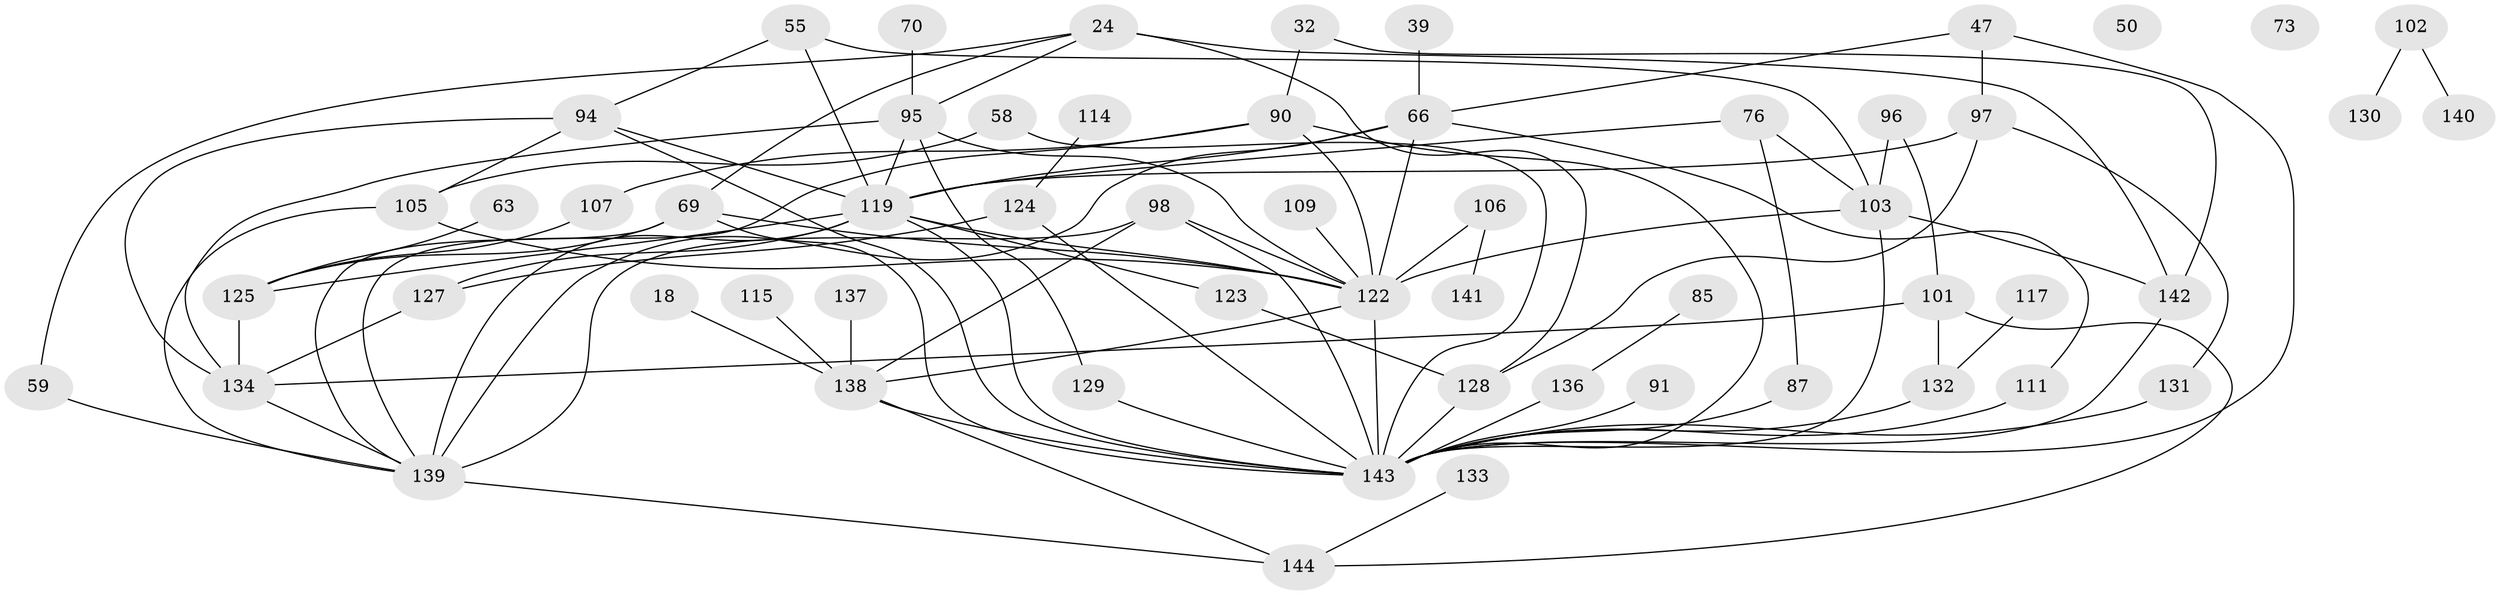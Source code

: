 // original degree distribution, {2: 0.22916666666666666, 6: 0.0625, 4: 0.1597222222222222, 1: 0.1527777777777778, 3: 0.25, 5: 0.10416666666666667, 7: 0.020833333333333332, 0: 0.013888888888888888, 10: 0.006944444444444444}
// Generated by graph-tools (version 1.1) at 2025/42/03/04/25 21:42:54]
// undirected, 57 vertices, 98 edges
graph export_dot {
graph [start="1"]
  node [color=gray90,style=filled];
  18;
  24;
  32 [super="+4"];
  39;
  47;
  50;
  55;
  58;
  59;
  63;
  66 [super="+21+17+57+28"];
  69 [super="+6"];
  70;
  73;
  76;
  85;
  87;
  90 [super="+49"];
  91;
  94 [super="+72"];
  95;
  96 [super="+53"];
  97;
  98 [super="+64+25"];
  101 [super="+71"];
  102;
  103 [super="+26"];
  105 [super="+34+80"];
  106 [super="+84"];
  107 [super="+74"];
  109;
  111 [super="+86"];
  114;
  115;
  117;
  119 [super="+13+30+118+81+116"];
  122 [super="+108+120"];
  123 [super="+93"];
  124 [super="+100"];
  125;
  127;
  128 [super="+67"];
  129;
  130 [super="+1+79"];
  131 [super="+38"];
  132 [super="+65"];
  133;
  134 [super="+27+33+110+89"];
  136;
  137;
  138 [super="+99"];
  139 [super="+113+135+92+41"];
  140;
  141;
  142 [super="+20+36"];
  143 [super="+10+54+11+88+126"];
  144 [super="+52+62+83"];
  18 -- 138;
  24 -- 59;
  24 -- 95;
  24 -- 128;
  24 -- 69;
  24 -- 142 [weight=2];
  32 -- 90;
  32 -- 142;
  39 -- 66;
  47 -- 97;
  47 -- 143;
  47 -- 66;
  55 -- 103;
  55 -- 119;
  55 -- 94;
  58 -- 105;
  58 -- 143;
  59 -- 139;
  63 -- 125;
  66 -- 111;
  66 -- 122 [weight=3];
  66 -- 139 [weight=2];
  66 -- 119 [weight=3];
  69 -- 125 [weight=2];
  69 -- 143 [weight=2];
  69 -- 122;
  69 -- 139;
  70 -- 95;
  76 -- 87;
  76 -- 103 [weight=2];
  76 -- 119;
  85 -- 136;
  87 -- 143;
  90 -- 143 [weight=2];
  90 -- 122;
  90 -- 139;
  90 -- 107;
  91 -- 143 [weight=2];
  94 -- 143 [weight=2];
  94 -- 105 [weight=2];
  94 -- 134 [weight=2];
  94 -- 119;
  95 -- 129;
  95 -- 122;
  95 -- 134 [weight=2];
  95 -- 119;
  96 -- 101;
  96 -- 103;
  97 -- 128 [weight=2];
  97 -- 131;
  97 -- 119;
  98 -- 143 [weight=3];
  98 -- 138 [weight=2];
  98 -- 122;
  98 -- 139;
  101 -- 134;
  101 -- 132;
  101 -- 144;
  102 -- 130;
  102 -- 140;
  103 -- 143;
  103 -- 142;
  103 -- 122 [weight=2];
  105 -- 122;
  105 -- 139;
  106 -- 122;
  106 -- 141;
  107 -- 125;
  109 -- 122;
  111 -- 143;
  114 -- 124;
  115 -- 138;
  117 -- 132;
  119 -- 122 [weight=2];
  119 -- 139 [weight=2];
  119 -- 127;
  119 -- 125;
  119 -- 143 [weight=4];
  119 -- 123;
  122 -- 143 [weight=2];
  122 -- 138 [weight=3];
  123 -- 128;
  124 -- 127;
  124 -- 143 [weight=2];
  125 -- 134;
  127 -- 134;
  128 -- 143 [weight=2];
  129 -- 143 [weight=2];
  131 -- 143;
  132 -- 143 [weight=3];
  133 -- 144;
  134 -- 139 [weight=2];
  136 -- 143 [weight=3];
  137 -- 138;
  138 -- 143 [weight=2];
  138 -- 144;
  139 -- 144;
  142 -- 143 [weight=2];
}
